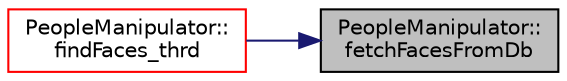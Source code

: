 digraph "PeopleManipulator::fetchFacesFromDb"
{
 // LATEX_PDF_SIZE
  edge [fontname="Helvetica",fontsize="10",labelfontname="Helvetica",labelfontsize="10"];
  node [fontname="Helvetica",fontsize="10",shape=record];
  rankdir="RL";
  Node1 [label="PeopleManipulator::\lfetchFacesFromDb",height=0.2,width=0.4,color="black", fillcolor="grey75", style="filled", fontcolor="black",tooltip=" "];
  Node1 -> Node2 [dir="back",color="midnightblue",fontsize="10",style="solid",fontname="Helvetica"];
  Node2 [label="PeopleManipulator::\lfindFaces_thrd",height=0.2,width=0.4,color="red", fillcolor="white", style="filled",URL="$class_people_manipulator.html#adb1261c6f429ca2846f4226b5bc82251",tooltip=" "];
}
